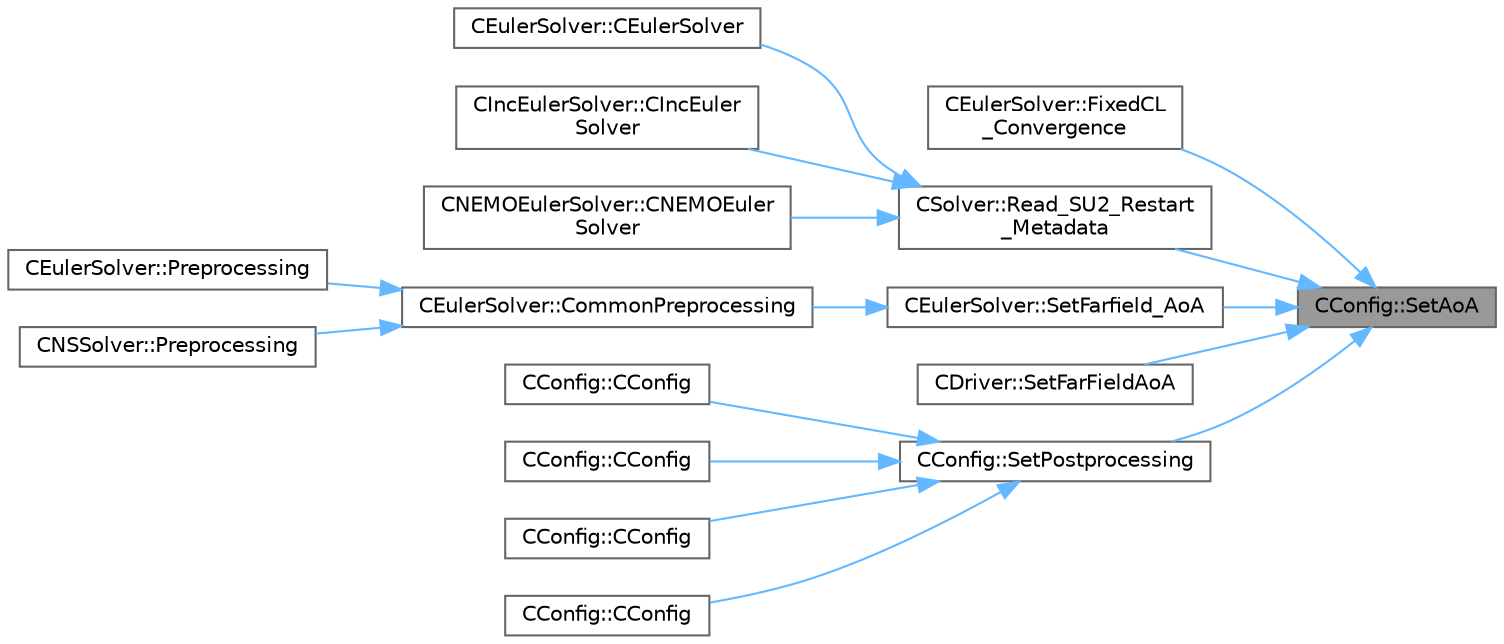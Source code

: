 digraph "CConfig::SetAoA"
{
 // LATEX_PDF_SIZE
  bgcolor="transparent";
  edge [fontname=Helvetica,fontsize=10,labelfontname=Helvetica,labelfontsize=10];
  node [fontname=Helvetica,fontsize=10,shape=box,height=0.2,width=0.4];
  rankdir="RL";
  Node1 [id="Node000001",label="CConfig::SetAoA",height=0.2,width=0.4,color="gray40", fillcolor="grey60", style="filled", fontcolor="black",tooltip="Set the angle of attack."];
  Node1 -> Node2 [id="edge1_Node000001_Node000002",dir="back",color="steelblue1",style="solid",tooltip=" "];
  Node2 [id="Node000002",label="CEulerSolver::FixedCL\l_Convergence",height=0.2,width=0.4,color="grey40", fillcolor="white", style="filled",URL="$classCEulerSolver.html#ae42ef80597bae24c0e63411b6b2b8c2b",tooltip="Check for convergence of the Fixed CL mode to the target CL."];
  Node1 -> Node3 [id="edge2_Node000001_Node000003",dir="back",color="steelblue1",style="solid",tooltip=" "];
  Node3 [id="Node000003",label="CSolver::Read_SU2_Restart\l_Metadata",height=0.2,width=0.4,color="grey40", fillcolor="white", style="filled",URL="$classCSolver.html#a154aed3dea449c2277488620cccd5e79",tooltip="Read the metadata from a native SU2 restart file (ASCII or binary)."];
  Node3 -> Node4 [id="edge3_Node000003_Node000004",dir="back",color="steelblue1",style="solid",tooltip=" "];
  Node4 [id="Node000004",label="CEulerSolver::CEulerSolver",height=0.2,width=0.4,color="grey40", fillcolor="white", style="filled",URL="$classCEulerSolver.html#acb987947b2e76a9900605cb5fee72460",tooltip="Main constructor of this class."];
  Node3 -> Node5 [id="edge4_Node000003_Node000005",dir="back",color="steelblue1",style="solid",tooltip=" "];
  Node5 [id="Node000005",label="CIncEulerSolver::CIncEuler\lSolver",height=0.2,width=0.4,color="grey40", fillcolor="white", style="filled",URL="$classCIncEulerSolver.html#a2a0c72c1d1d79e45c69da03e01f6281a",tooltip="Constructor of the class."];
  Node3 -> Node6 [id="edge5_Node000003_Node000006",dir="back",color="steelblue1",style="solid",tooltip=" "];
  Node6 [id="Node000006",label="CNEMOEulerSolver::CNEMOEuler\lSolver",height=0.2,width=0.4,color="grey40", fillcolor="white", style="filled",URL="$classCNEMOEulerSolver.html#a192d56e184ee19ad0b0dd3282b74f1e6",tooltip="Contructor of the class."];
  Node1 -> Node7 [id="edge6_Node000001_Node000007",dir="back",color="steelblue1",style="solid",tooltip=" "];
  Node7 [id="Node000007",label="CEulerSolver::SetFarfield_AoA",height=0.2,width=0.4,color="grey40", fillcolor="white", style="filled",URL="$classCEulerSolver.html#ae9346f0feebb8b28613bfc7838d3d121",tooltip="Update the AoA and freestream velocity at the farfield."];
  Node7 -> Node8 [id="edge7_Node000007_Node000008",dir="back",color="steelblue1",style="solid",tooltip=" "];
  Node8 [id="Node000008",label="CEulerSolver::CommonPreprocessing",height=0.2,width=0.4,color="grey40", fillcolor="white", style="filled",URL="$classCEulerSolver.html#a0d6f93feba8d6aad18edf3594213042b",tooltip="Preprocessing actions common to the Euler and NS solvers."];
  Node8 -> Node9 [id="edge8_Node000008_Node000009",dir="back",color="steelblue1",style="solid",tooltip=" "];
  Node9 [id="Node000009",label="CEulerSolver::Preprocessing",height=0.2,width=0.4,color="grey40", fillcolor="white", style="filled",URL="$classCEulerSolver.html#ab08b6aa95648e7ab973f9f247fe54b31",tooltip="Compute primitive variables and their gradients."];
  Node8 -> Node10 [id="edge9_Node000008_Node000010",dir="back",color="steelblue1",style="solid",tooltip=" "];
  Node10 [id="Node000010",label="CNSSolver::Preprocessing",height=0.2,width=0.4,color="grey40", fillcolor="white", style="filled",URL="$classCNSSolver.html#af83e7cb773797239cdc98fc4d202d32f",tooltip="Restart residual and compute gradients."];
  Node1 -> Node11 [id="edge10_Node000001_Node000011",dir="back",color="steelblue1",style="solid",tooltip=" "];
  Node11 [id="Node000011",label="CDriver::SetFarFieldAoA",height=0.2,width=0.4,color="grey40", fillcolor="white", style="filled",URL="$group__PySU2.html#ga0955902c346eed83364b3197a71b80b7",tooltip="Set the angle of attack of the farfield."];
  Node1 -> Node12 [id="edge11_Node000001_Node000012",dir="back",color="steelblue1",style="solid",tooltip=" "];
  Node12 [id="Node000012",label="CConfig::SetPostprocessing",height=0.2,width=0.4,color="grey40", fillcolor="white", style="filled",URL="$classCConfig.html#a80089b1c79b37f16b8b2715e430f3b59",tooltip="Config file postprocessing."];
  Node12 -> Node13 [id="edge12_Node000012_Node000013",dir="back",color="steelblue1",style="solid",tooltip=" "];
  Node13 [id="Node000013",label="CConfig::CConfig",height=0.2,width=0.4,color="grey40", fillcolor="white", style="filled",URL="$classCConfig.html#a3d4af90f9814eb1eb5458b47e16a367b",tooltip="Constructor of the class which reads the input file and uses default options from another config."];
  Node12 -> Node14 [id="edge13_Node000012_Node000014",dir="back",color="steelblue1",style="solid",tooltip=" "];
  Node14 [id="Node000014",label="CConfig::CConfig",height=0.2,width=0.4,color="grey40", fillcolor="white", style="filled",URL="$classCConfig.html#ad3d7c6fc53d6015841b4a7f8defe6633",tooltip="Constructor of the class which reads the input file."];
  Node12 -> Node15 [id="edge14_Node000012_Node000015",dir="back",color="steelblue1",style="solid",tooltip=" "];
  Node15 [id="Node000015",label="CConfig::CConfig",height=0.2,width=0.4,color="grey40", fillcolor="white", style="filled",URL="$classCConfig.html#a5a75292fde1d25d31e9af11ab0a4d14a",tooltip="Constructor of the class which reads the input file."];
  Node12 -> Node16 [id="edge15_Node000012_Node000016",dir="back",color="steelblue1",style="solid",tooltip=" "];
  Node16 [id="Node000016",label="CConfig::CConfig",height=0.2,width=0.4,color="grey40", fillcolor="white", style="filled",URL="$classCConfig.html#a7838fcf42c4339de2d70c9bcc7e64410",tooltip="Constructor of the class which takes an istream buffer containing the config options."];
}
